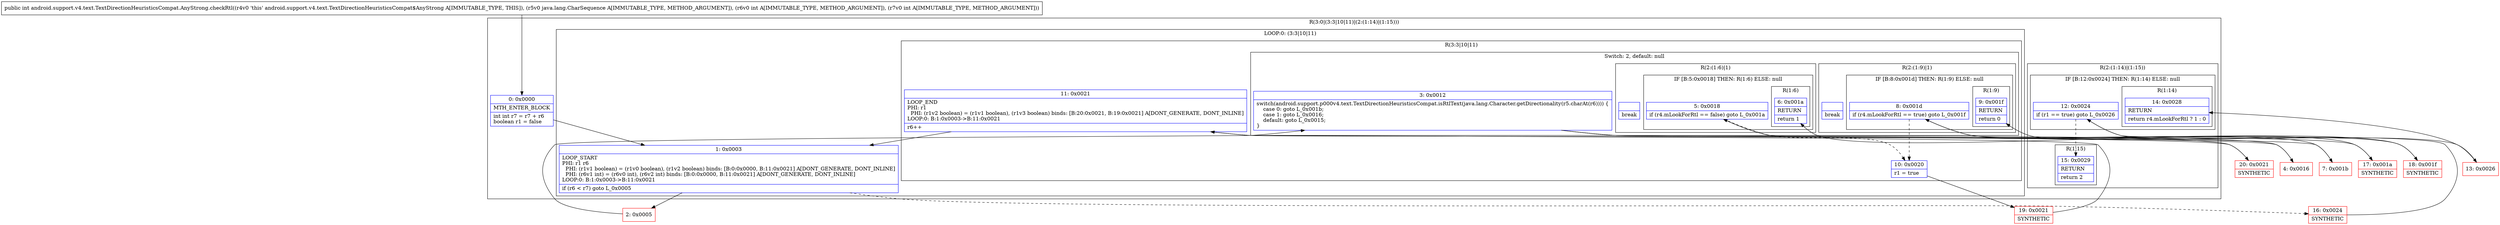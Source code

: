 digraph "CFG forandroid.support.v4.text.TextDirectionHeuristicsCompat.AnyStrong.checkRtl(Ljava\/lang\/CharSequence;II)I" {
subgraph cluster_Region_462972788 {
label = "R(3:0|(3:3|10|11)|(2:(1:14)|(1:15)))";
node [shape=record,color=blue];
Node_0 [shape=record,label="{0\:\ 0x0000|MTH_ENTER_BLOCK\l|int int r7 = r7 + r6\lboolean r1 = false\l}"];
subgraph cluster_LoopRegion_1085484147 {
label = "LOOP:0: (3:3|10|11)";
node [shape=record,color=blue];
Node_1 [shape=record,label="{1\:\ 0x0003|LOOP_START\lPHI: r1 r6 \l  PHI: (r1v1 boolean) = (r1v0 boolean), (r1v2 boolean) binds: [B:0:0x0000, B:11:0x0021] A[DONT_GENERATE, DONT_INLINE]\l  PHI: (r6v1 int) = (r6v0 int), (r6v2 int) binds: [B:0:0x0000, B:11:0x0021] A[DONT_GENERATE, DONT_INLINE]\lLOOP:0: B:1:0x0003\-\>B:11:0x0021\l|if (r6 \< r7) goto L_0x0005\l}"];
subgraph cluster_Region_855702500 {
label = "R(3:3|10|11)";
node [shape=record,color=blue];
subgraph cluster_SwitchRegion_300576086 {
label = "Switch: 2, default: null";
node [shape=record,color=blue];
Node_3 [shape=record,label="{3\:\ 0x0012|switch(android.support.p000v4.text.TextDirectionHeuristicsCompat.isRtlText(java.lang.Character.getDirectionality(r5.charAt(r6)))) \{\l    case 0: goto L_0x001b;\l    case 1: goto L_0x0016;\l    default: goto L_0x0015;\l\}\l}"];
subgraph cluster_Region_2003906463 {
label = "R(2:(1:9)|1)";
node [shape=record,color=blue];
subgraph cluster_IfRegion_945884550 {
label = "IF [B:8:0x001d] THEN: R(1:9) ELSE: null";
node [shape=record,color=blue];
Node_8 [shape=record,label="{8\:\ 0x001d|if (r4.mLookForRtl == true) goto L_0x001f\l}"];
subgraph cluster_Region_199563140 {
label = "R(1:9)";
node [shape=record,color=blue];
Node_9 [shape=record,label="{9\:\ 0x001f|RETURN\l|return 0\l}"];
}
}
Node_InsnContainer_1227316083 [shape=record,label="{|break\l}"];
}
subgraph cluster_Region_928290847 {
label = "R(2:(1:6)|1)";
node [shape=record,color=blue];
subgraph cluster_IfRegion_132759118 {
label = "IF [B:5:0x0018] THEN: R(1:6) ELSE: null";
node [shape=record,color=blue];
Node_5 [shape=record,label="{5\:\ 0x0018|if (r4.mLookForRtl == false) goto L_0x001a\l}"];
subgraph cluster_Region_605278208 {
label = "R(1:6)";
node [shape=record,color=blue];
Node_6 [shape=record,label="{6\:\ 0x001a|RETURN\l|return 1\l}"];
}
}
Node_InsnContainer_1461517106 [shape=record,label="{|break\l}"];
}
}
Node_10 [shape=record,label="{10\:\ 0x0020|r1 = true\l}"];
Node_11 [shape=record,label="{11\:\ 0x0021|LOOP_END\lPHI: r1 \l  PHI: (r1v2 boolean) = (r1v1 boolean), (r1v3 boolean) binds: [B:20:0x0021, B:19:0x0021] A[DONT_GENERATE, DONT_INLINE]\lLOOP:0: B:1:0x0003\-\>B:11:0x0021\l|r6++\l}"];
}
}
subgraph cluster_Region_1151010222 {
label = "R(2:(1:14)|(1:15))";
node [shape=record,color=blue];
subgraph cluster_IfRegion_1754136450 {
label = "IF [B:12:0x0024] THEN: R(1:14) ELSE: null";
node [shape=record,color=blue];
Node_12 [shape=record,label="{12\:\ 0x0024|if (r1 == true) goto L_0x0026\l}"];
subgraph cluster_Region_248174781 {
label = "R(1:14)";
node [shape=record,color=blue];
Node_14 [shape=record,label="{14\:\ 0x0028|RETURN\l|return r4.mLookForRtl ? 1 : 0\l}"];
}
}
subgraph cluster_Region_878942900 {
label = "R(1:15)";
node [shape=record,color=blue];
Node_15 [shape=record,label="{15\:\ 0x0029|RETURN\l|return 2\l}"];
}
}
}
Node_2 [shape=record,color=red,label="{2\:\ 0x0005}"];
Node_4 [shape=record,color=red,label="{4\:\ 0x0016}"];
Node_7 [shape=record,color=red,label="{7\:\ 0x001b}"];
Node_13 [shape=record,color=red,label="{13\:\ 0x0026}"];
Node_16 [shape=record,color=red,label="{16\:\ 0x0024|SYNTHETIC\l}"];
Node_17 [shape=record,color=red,label="{17\:\ 0x001a|SYNTHETIC\l}"];
Node_18 [shape=record,color=red,label="{18\:\ 0x001f|SYNTHETIC\l}"];
Node_19 [shape=record,color=red,label="{19\:\ 0x0021|SYNTHETIC\l}"];
Node_20 [shape=record,color=red,label="{20\:\ 0x0021|SYNTHETIC\l}"];
MethodNode[shape=record,label="{public int android.support.v4.text.TextDirectionHeuristicsCompat.AnyStrong.checkRtl((r4v0 'this' android.support.v4.text.TextDirectionHeuristicsCompat$AnyStrong A[IMMUTABLE_TYPE, THIS]), (r5v0 java.lang.CharSequence A[IMMUTABLE_TYPE, METHOD_ARGUMENT]), (r6v0 int A[IMMUTABLE_TYPE, METHOD_ARGUMENT]), (r7v0 int A[IMMUTABLE_TYPE, METHOD_ARGUMENT])) }"];
MethodNode -> Node_0;
Node_0 -> Node_1;
Node_1 -> Node_2;
Node_1 -> Node_16[style=dashed];
Node_3 -> Node_4;
Node_3 -> Node_7;
Node_3 -> Node_20;
Node_8 -> Node_10[style=dashed];
Node_8 -> Node_18;
Node_5 -> Node_10[style=dashed];
Node_5 -> Node_17;
Node_10 -> Node_19;
Node_11 -> Node_1;
Node_12 -> Node_13;
Node_12 -> Node_15[style=dashed];
Node_2 -> Node_3;
Node_4 -> Node_5;
Node_7 -> Node_8;
Node_13 -> Node_14;
Node_16 -> Node_12;
Node_17 -> Node_6;
Node_18 -> Node_9;
Node_19 -> Node_11;
Node_20 -> Node_11;
}

